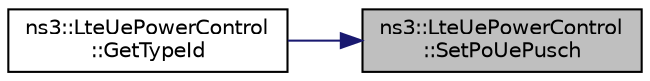 digraph "ns3::LteUePowerControl::SetPoUePusch"
{
 // LATEX_PDF_SIZE
  edge [fontname="Helvetica",fontsize="10",labelfontname="Helvetica",labelfontsize="10"];
  node [fontname="Helvetica",fontsize="10",shape=record];
  rankdir="RL";
  Node1 [label="ns3::LteUePowerControl\l::SetPoUePusch",height=0.2,width=0.4,color="black", fillcolor="grey75", style="filled", fontcolor="black",tooltip="Set PO UE PUSCH function."];
  Node1 -> Node2 [dir="back",color="midnightblue",fontsize="10",style="solid",fontname="Helvetica"];
  Node2 [label="ns3::LteUePowerControl\l::GetTypeId",height=0.2,width=0.4,color="black", fillcolor="white", style="filled",URL="$classns3_1_1_lte_ue_power_control.html#af1e5b1f2309616cbebfb381bcd3d1689",tooltip="Get the type ID."];
}
